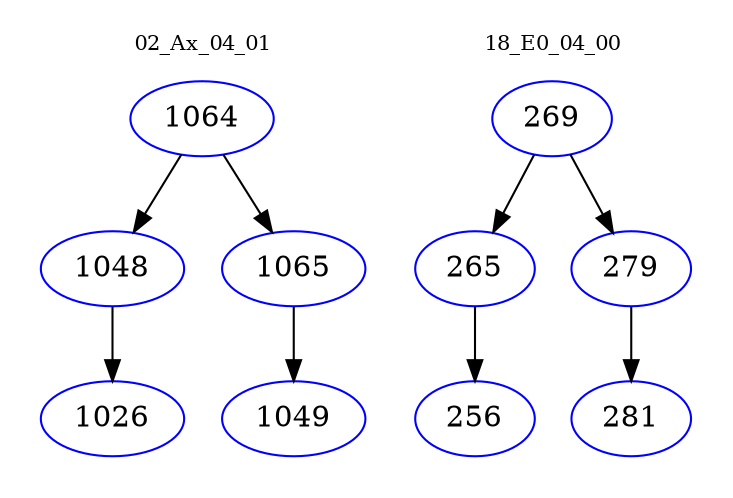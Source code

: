 digraph{
subgraph cluster_0 {
color = white
label = "02_Ax_04_01";
fontsize=10;
T0_1064 [label="1064", color="blue"]
T0_1064 -> T0_1048 [color="black"]
T0_1048 [label="1048", color="blue"]
T0_1048 -> T0_1026 [color="black"]
T0_1026 [label="1026", color="blue"]
T0_1064 -> T0_1065 [color="black"]
T0_1065 [label="1065", color="blue"]
T0_1065 -> T0_1049 [color="black"]
T0_1049 [label="1049", color="blue"]
}
subgraph cluster_1 {
color = white
label = "18_E0_04_00";
fontsize=10;
T1_269 [label="269", color="blue"]
T1_269 -> T1_265 [color="black"]
T1_265 [label="265", color="blue"]
T1_265 -> T1_256 [color="black"]
T1_256 [label="256", color="blue"]
T1_269 -> T1_279 [color="black"]
T1_279 [label="279", color="blue"]
T1_279 -> T1_281 [color="black"]
T1_281 [label="281", color="blue"]
}
}
